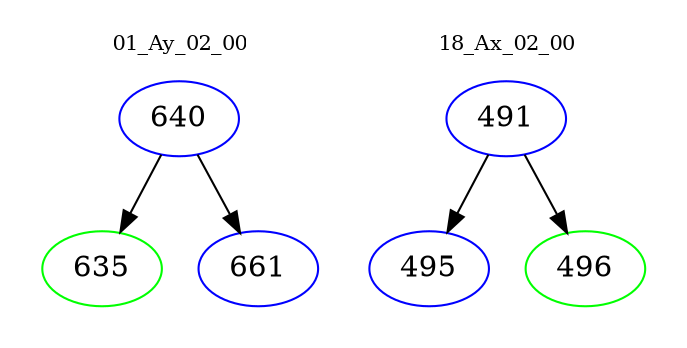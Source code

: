 digraph{
subgraph cluster_0 {
color = white
label = "01_Ay_02_00";
fontsize=10;
T0_640 [label="640", color="blue"]
T0_640 -> T0_635 [color="black"]
T0_635 [label="635", color="green"]
T0_640 -> T0_661 [color="black"]
T0_661 [label="661", color="blue"]
}
subgraph cluster_1 {
color = white
label = "18_Ax_02_00";
fontsize=10;
T1_491 [label="491", color="blue"]
T1_491 -> T1_495 [color="black"]
T1_495 [label="495", color="blue"]
T1_491 -> T1_496 [color="black"]
T1_496 [label="496", color="green"]
}
}
